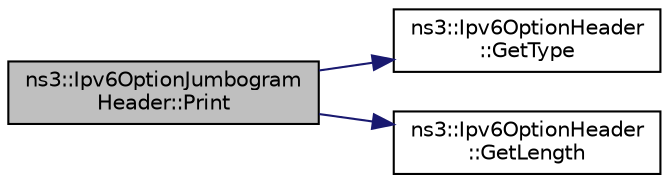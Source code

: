 digraph "ns3::Ipv6OptionJumbogramHeader::Print"
{
  edge [fontname="Helvetica",fontsize="10",labelfontname="Helvetica",labelfontsize="10"];
  node [fontname="Helvetica",fontsize="10",shape=record];
  rankdir="LR";
  Node1 [label="ns3::Ipv6OptionJumbogram\lHeader::Print",height=0.2,width=0.4,color="black", fillcolor="grey75", style="filled", fontcolor="black"];
  Node1 -> Node2 [color="midnightblue",fontsize="10",style="solid"];
  Node2 [label="ns3::Ipv6OptionHeader\l::GetType",height=0.2,width=0.4,color="black", fillcolor="white", style="filled",URL="$de/d13/classns3_1_1Ipv6OptionHeader.html#a1e588558d5a1bc90a1820dc68ff14c65",tooltip="Get the type of the option. "];
  Node1 -> Node3 [color="midnightblue",fontsize="10",style="solid"];
  Node3 [label="ns3::Ipv6OptionHeader\l::GetLength",height=0.2,width=0.4,color="black", fillcolor="white", style="filled",URL="$de/d13/classns3_1_1Ipv6OptionHeader.html#af304328674f97b017180744ed5eb9b12",tooltip="Get the option length. "];
}
